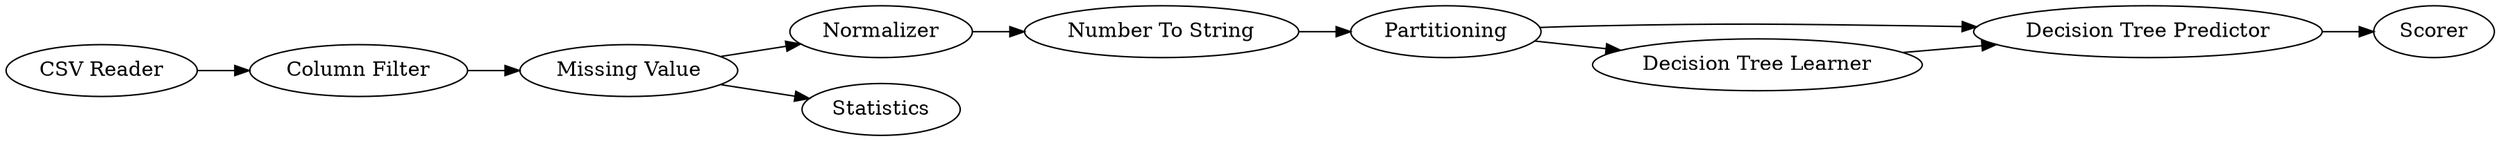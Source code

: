 digraph {
	16 -> 15
	12 -> 9
	8 -> 9
	9 -> 11
	13 -> 16
	1 -> 13
	12 -> 8
	16 -> 14
	15 -> 10
	10 -> 12
	16 [label="Missing Value"]
	14 [label=Statistics]
	13 [label="Column Filter"]
	1 [label="CSV Reader"]
	9 [label="Decision Tree Predictor"]
	11 [label=Scorer]
	8 [label="Decision Tree Learner"]
	15 [label=Normalizer]
	12 [label=Partitioning]
	10 [label="Number To String"]
	rankdir=LR
}
